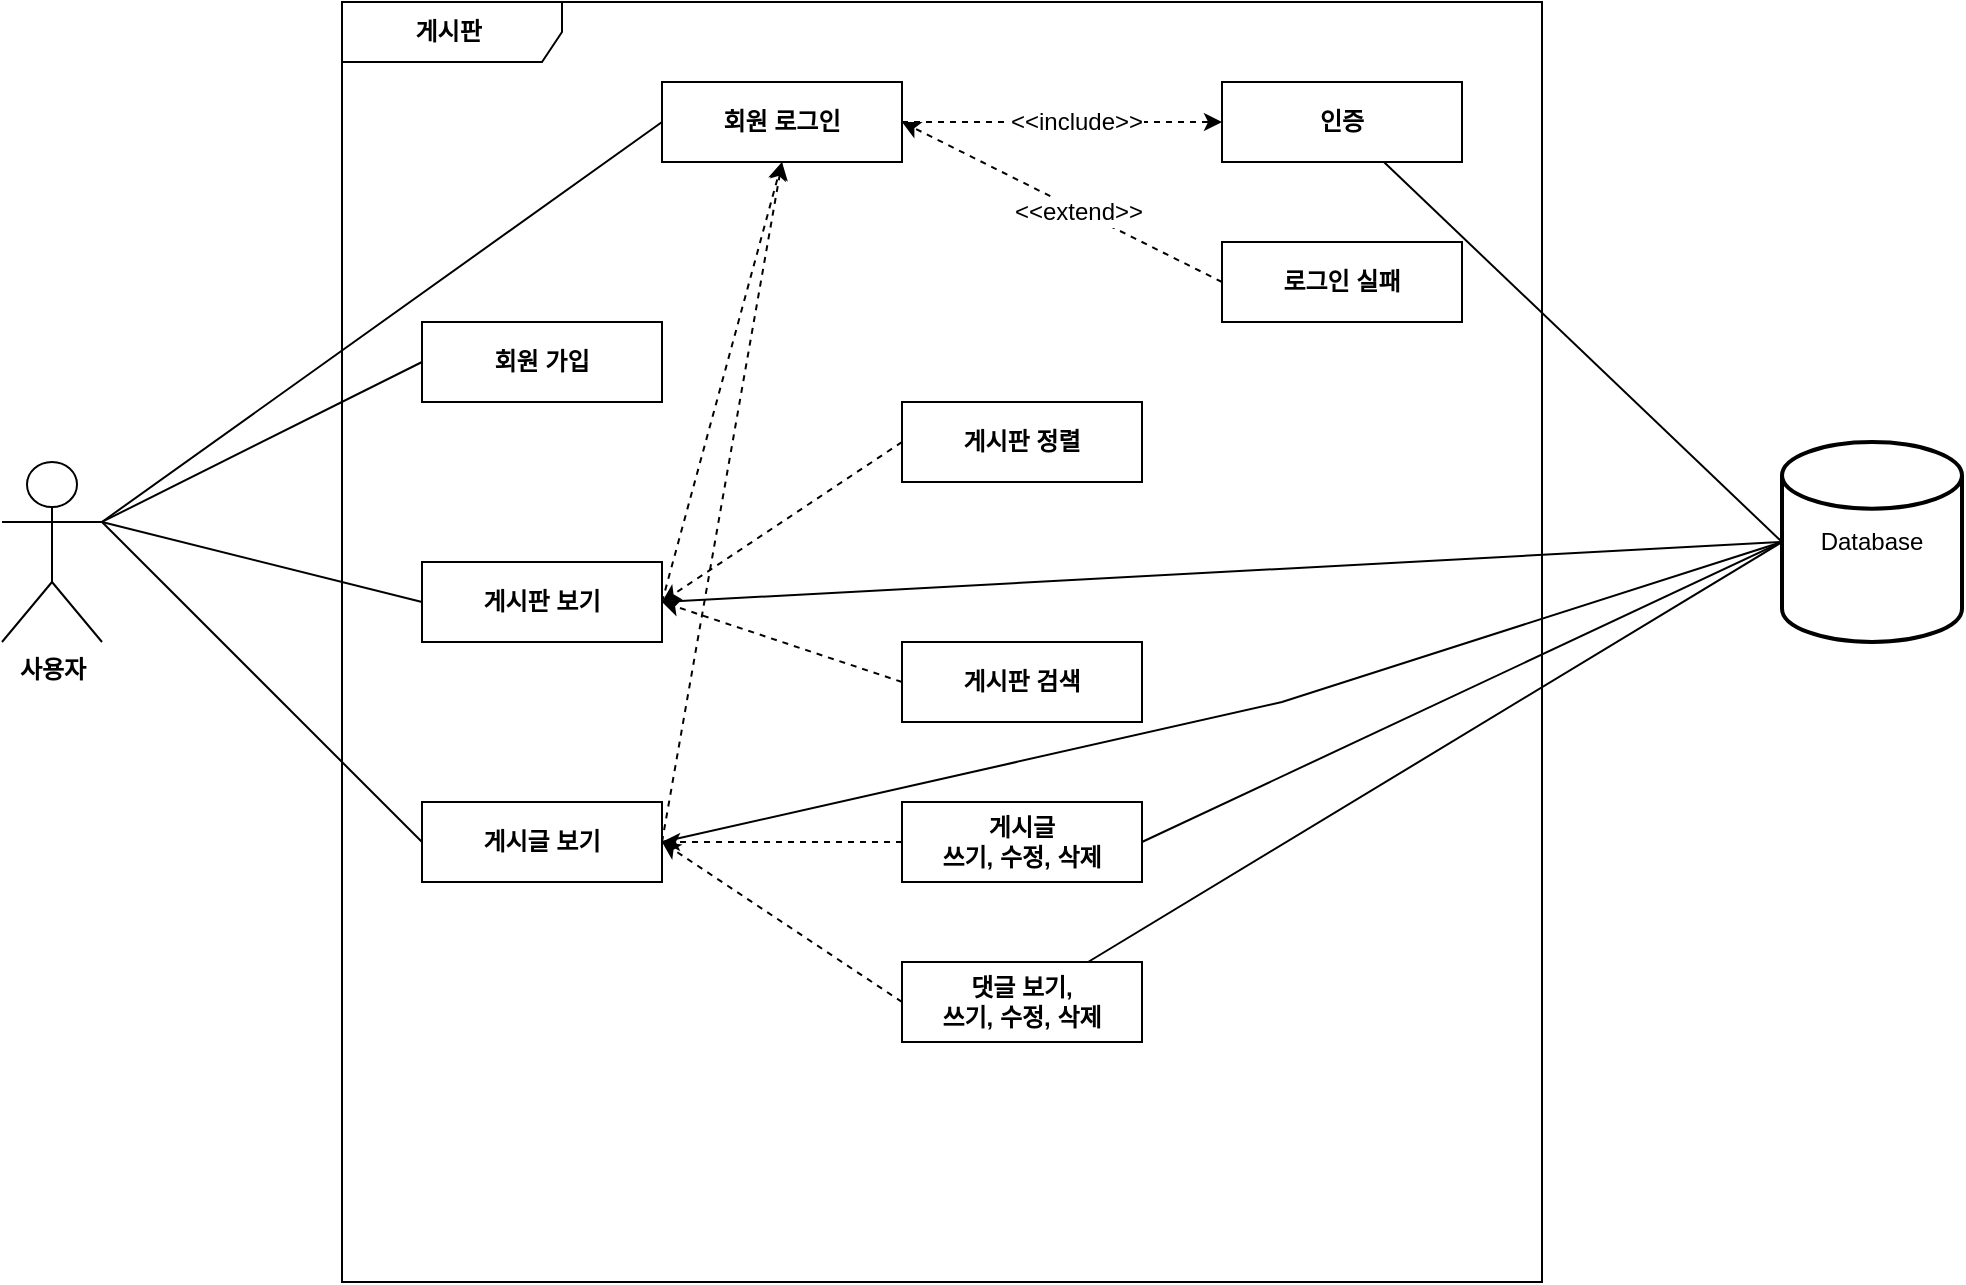 <mxfile version="24.7.17">
  <diagram name="페이지-1" id="5kqmt0av6zSs7ErOAXew">
    <mxGraphModel dx="2199" dy="786" grid="1" gridSize="10" guides="1" tooltips="1" connect="1" arrows="1" fold="1" page="1" pageScale="1" pageWidth="827" pageHeight="1169" math="0" shadow="0">
      <root>
        <mxCell id="0" />
        <mxCell id="1" parent="0" />
        <mxCell id="1Lj7Zdfp8HO8uHjbnX9u-1" value="&lt;b&gt;사용자&lt;/b&gt;" style="shape=umlActor;verticalLabelPosition=bottom;verticalAlign=top;html=1;" vertex="1" parent="1">
          <mxGeometry x="-10" y="310" width="50" height="90" as="geometry" />
        </mxCell>
        <mxCell id="1Lj7Zdfp8HO8uHjbnX9u-2" value="&lt;b&gt;게시판&amp;nbsp;&lt;/b&gt;" style="shape=umlFrame;whiteSpace=wrap;html=1;pointerEvents=0;width=110;height=30;" vertex="1" parent="1">
          <mxGeometry x="160" y="80" width="600" height="640" as="geometry" />
        </mxCell>
        <mxCell id="1Lj7Zdfp8HO8uHjbnX9u-3" value="&lt;b&gt;회원 가입&lt;/b&gt;" style="rounded=0;whiteSpace=wrap;html=1;arcSize=40;" vertex="1" parent="1">
          <mxGeometry x="200" y="240" width="120" height="40" as="geometry" />
        </mxCell>
        <mxCell id="1Lj7Zdfp8HO8uHjbnX9u-18" style="rounded=0;orthogonalLoop=1;jettySize=auto;html=1;exitX=0;exitY=0.5;exitDx=0;exitDy=0;fontFamily=Helvetica;fontSize=12;fontColor=#000000;endArrow=none;endFill=0;entryX=1;entryY=0.333;entryDx=0;entryDy=0;entryPerimeter=0;" edge="1" parent="1" source="1Lj7Zdfp8HO8uHjbnX9u-7" target="1Lj7Zdfp8HO8uHjbnX9u-1">
          <mxGeometry relative="1" as="geometry">
            <mxPoint x="40" y="310" as="targetPoint" />
          </mxGeometry>
        </mxCell>
        <mxCell id="1Lj7Zdfp8HO8uHjbnX9u-24" style="rounded=0;orthogonalLoop=1;jettySize=auto;html=1;exitX=1;exitY=0.5;exitDx=0;exitDy=0;entryX=0.5;entryY=1;entryDx=0;entryDy=0;fontFamily=Helvetica;fontSize=12;fontColor=#000000;dashed=1;" edge="1" parent="1" source="1Lj7Zdfp8HO8uHjbnX9u-7" target="1Lj7Zdfp8HO8uHjbnX9u-9">
          <mxGeometry relative="1" as="geometry" />
        </mxCell>
        <mxCell id="1Lj7Zdfp8HO8uHjbnX9u-35" style="rounded=0;orthogonalLoop=1;jettySize=auto;html=1;exitX=1;exitY=0.5;exitDx=0;exitDy=0;fontFamily=Helvetica;fontSize=12;fontColor=#000000;endArrow=none;endFill=0;entryX=0;entryY=0.5;entryDx=0;entryDy=0;entryPerimeter=0;" edge="1" parent="1" source="1Lj7Zdfp8HO8uHjbnX9u-7" target="1Lj7Zdfp8HO8uHjbnX9u-32">
          <mxGeometry relative="1" as="geometry">
            <mxPoint x="920" y="280" as="targetPoint" />
          </mxGeometry>
        </mxCell>
        <mxCell id="1Lj7Zdfp8HO8uHjbnX9u-7" value="&lt;b&gt;게시판 보기&lt;/b&gt;" style="rounded=0;whiteSpace=wrap;html=1;arcSize=40;" vertex="1" parent="1">
          <mxGeometry x="200" y="360" width="120" height="40" as="geometry" />
        </mxCell>
        <mxCell id="1Lj7Zdfp8HO8uHjbnX9u-19" style="rounded=0;orthogonalLoop=1;jettySize=auto;html=1;exitX=0;exitY=0.5;exitDx=0;exitDy=0;fontFamily=Helvetica;fontSize=12;fontColor=#000000;endArrow=none;endFill=0;entryX=1;entryY=0.333;entryDx=0;entryDy=0;entryPerimeter=0;" edge="1" parent="1" source="1Lj7Zdfp8HO8uHjbnX9u-8" target="1Lj7Zdfp8HO8uHjbnX9u-1">
          <mxGeometry relative="1" as="geometry">
            <mxPoint x="40" y="340" as="targetPoint" />
          </mxGeometry>
        </mxCell>
        <mxCell id="1Lj7Zdfp8HO8uHjbnX9u-25" style="rounded=0;orthogonalLoop=1;jettySize=auto;html=1;exitX=1;exitY=0.5;exitDx=0;exitDy=0;fontFamily=Helvetica;fontSize=12;fontColor=#000000;dashed=1;" edge="1" parent="1" source="1Lj7Zdfp8HO8uHjbnX9u-8">
          <mxGeometry relative="1" as="geometry">
            <mxPoint x="380" y="160" as="targetPoint" />
          </mxGeometry>
        </mxCell>
        <mxCell id="1Lj7Zdfp8HO8uHjbnX9u-8" value="&lt;b&gt;게시글 보기&lt;/b&gt;" style="rounded=0;whiteSpace=wrap;html=1;arcSize=40;" vertex="1" parent="1">
          <mxGeometry x="200" y="480" width="120" height="40" as="geometry" />
        </mxCell>
        <mxCell id="1Lj7Zdfp8HO8uHjbnX9u-17" style="rounded=0;orthogonalLoop=1;jettySize=auto;html=1;fontFamily=Helvetica;fontSize=12;fontColor=#000000;endArrow=none;endFill=0;exitX=0;exitY=0.5;exitDx=0;exitDy=0;entryX=1;entryY=0.333;entryDx=0;entryDy=0;entryPerimeter=0;" edge="1" parent="1" source="1Lj7Zdfp8HO8uHjbnX9u-9" target="1Lj7Zdfp8HO8uHjbnX9u-1">
          <mxGeometry relative="1" as="geometry">
            <mxPoint x="40" y="310" as="targetPoint" />
          </mxGeometry>
        </mxCell>
        <mxCell id="1Lj7Zdfp8HO8uHjbnX9u-20" style="rounded=0;orthogonalLoop=1;jettySize=auto;html=1;exitX=1;exitY=0.5;exitDx=0;exitDy=0;entryX=0;entryY=0.5;entryDx=0;entryDy=0;fontFamily=Helvetica;fontSize=12;fontColor=#000000;endArrow=classic;endFill=1;dashed=1;" edge="1" parent="1" source="1Lj7Zdfp8HO8uHjbnX9u-9" target="1Lj7Zdfp8HO8uHjbnX9u-10">
          <mxGeometry relative="1" as="geometry" />
        </mxCell>
        <mxCell id="1Lj7Zdfp8HO8uHjbnX9u-22" value="&amp;lt;&amp;lt;include&amp;gt;&amp;gt;" style="edgeLabel;html=1;align=center;verticalAlign=middle;resizable=0;points=[];rounded=1;strokeColor=#ff0000;arcSize=40;fontFamily=Helvetica;fontSize=12;fontColor=#000000;fillColor=#ffffc0;" vertex="1" connectable="0" parent="1Lj7Zdfp8HO8uHjbnX9u-20">
          <mxGeometry x="0.087" relative="1" as="geometry">
            <mxPoint as="offset" />
          </mxGeometry>
        </mxCell>
        <mxCell id="1Lj7Zdfp8HO8uHjbnX9u-9" value="&lt;b&gt;회원 로그인&lt;/b&gt;" style="rounded=0;whiteSpace=wrap;html=1;arcSize=40;" vertex="1" parent="1">
          <mxGeometry x="320" y="120" width="120" height="40" as="geometry" />
        </mxCell>
        <mxCell id="1Lj7Zdfp8HO8uHjbnX9u-10" value="&lt;b&gt;인증&lt;/b&gt;" style="rounded=0;whiteSpace=wrap;html=1;arcSize=40;" vertex="1" parent="1">
          <mxGeometry x="600" y="120" width="120" height="40" as="geometry" />
        </mxCell>
        <mxCell id="1Lj7Zdfp8HO8uHjbnX9u-21" style="rounded=0;orthogonalLoop=1;jettySize=auto;html=1;exitX=0;exitY=0.5;exitDx=0;exitDy=0;entryX=1;entryY=0.5;entryDx=0;entryDy=0;fontFamily=Helvetica;fontSize=12;fontColor=#000000;endArrow=classic;endFill=1;dashed=1;" edge="1" parent="1" source="1Lj7Zdfp8HO8uHjbnX9u-11" target="1Lj7Zdfp8HO8uHjbnX9u-9">
          <mxGeometry relative="1" as="geometry" />
        </mxCell>
        <mxCell id="1Lj7Zdfp8HO8uHjbnX9u-23" value="&amp;lt;&amp;lt;extend&amp;gt;&amp;gt;" style="edgeLabel;html=1;align=center;verticalAlign=middle;resizable=0;points=[];rounded=1;strokeColor=#ff0000;arcSize=40;fontFamily=Helvetica;fontSize=12;fontColor=#000000;fillColor=#ffffc0;" vertex="1" connectable="0" parent="1Lj7Zdfp8HO8uHjbnX9u-21">
          <mxGeometry x="-0.105" y="1" relative="1" as="geometry">
            <mxPoint as="offset" />
          </mxGeometry>
        </mxCell>
        <mxCell id="1Lj7Zdfp8HO8uHjbnX9u-11" value="&lt;b&gt;로그인 실패&lt;/b&gt;" style="rounded=0;whiteSpace=wrap;html=1;arcSize=40;" vertex="1" parent="1">
          <mxGeometry x="600" y="200" width="120" height="40" as="geometry" />
        </mxCell>
        <mxCell id="1Lj7Zdfp8HO8uHjbnX9u-26" style="rounded=0;orthogonalLoop=1;jettySize=auto;html=1;exitX=0;exitY=0.5;exitDx=0;exitDy=0;entryX=1;entryY=0.5;entryDx=0;entryDy=0;fontFamily=Helvetica;fontSize=12;fontColor=#000000;dashed=1;" edge="1" parent="1" source="1Lj7Zdfp8HO8uHjbnX9u-12" target="1Lj7Zdfp8HO8uHjbnX9u-7">
          <mxGeometry relative="1" as="geometry" />
        </mxCell>
        <mxCell id="1Lj7Zdfp8HO8uHjbnX9u-12" value="&lt;b&gt;게시판 정렬&lt;/b&gt;" style="rounded=0;whiteSpace=wrap;html=1;arcSize=40;" vertex="1" parent="1">
          <mxGeometry x="440" y="280" width="120" height="40" as="geometry" />
        </mxCell>
        <mxCell id="1Lj7Zdfp8HO8uHjbnX9u-27" style="rounded=0;orthogonalLoop=1;jettySize=auto;html=1;exitX=0;exitY=0.5;exitDx=0;exitDy=0;entryX=1;entryY=0.5;entryDx=0;entryDy=0;fontFamily=Helvetica;fontSize=12;fontColor=#000000;dashed=1;" edge="1" parent="1" source="1Lj7Zdfp8HO8uHjbnX9u-13" target="1Lj7Zdfp8HO8uHjbnX9u-7">
          <mxGeometry relative="1" as="geometry" />
        </mxCell>
        <mxCell id="1Lj7Zdfp8HO8uHjbnX9u-13" value="&lt;b&gt;게시판 검색&lt;/b&gt;" style="rounded=0;whiteSpace=wrap;html=1;arcSize=40;" vertex="1" parent="1">
          <mxGeometry x="440" y="400" width="120" height="40" as="geometry" />
        </mxCell>
        <mxCell id="1Lj7Zdfp8HO8uHjbnX9u-28" style="rounded=0;orthogonalLoop=1;jettySize=auto;html=1;entryX=1;entryY=0.5;entryDx=0;entryDy=0;fontFamily=Helvetica;fontSize=12;fontColor=#000000;dashed=1;" edge="1" parent="1" source="1Lj7Zdfp8HO8uHjbnX9u-14" target="1Lj7Zdfp8HO8uHjbnX9u-8">
          <mxGeometry relative="1" as="geometry" />
        </mxCell>
        <mxCell id="1Lj7Zdfp8HO8uHjbnX9u-14" value="&lt;b&gt;게시글&lt;br&gt;쓰기, 수정, 삭제&lt;/b&gt;" style="rounded=0;whiteSpace=wrap;html=1;arcSize=40;" vertex="1" parent="1">
          <mxGeometry x="440" y="480" width="120" height="40" as="geometry" />
        </mxCell>
        <mxCell id="1Lj7Zdfp8HO8uHjbnX9u-29" style="rounded=0;orthogonalLoop=1;jettySize=auto;html=1;exitX=0;exitY=0.5;exitDx=0;exitDy=0;fontFamily=Helvetica;fontSize=12;fontColor=#000000;dashed=1;" edge="1" parent="1" source="1Lj7Zdfp8HO8uHjbnX9u-15">
          <mxGeometry relative="1" as="geometry">
            <mxPoint x="320" y="500" as="targetPoint" />
          </mxGeometry>
        </mxCell>
        <mxCell id="1Lj7Zdfp8HO8uHjbnX9u-15" value="&lt;b&gt;댓글 보기,&lt;br&gt;쓰기, 수정, 삭제&lt;/b&gt;" style="rounded=0;whiteSpace=wrap;html=1;arcSize=40;" vertex="1" parent="1">
          <mxGeometry x="440" y="560" width="120" height="40" as="geometry" />
        </mxCell>
        <mxCell id="1Lj7Zdfp8HO8uHjbnX9u-16" style="rounded=0;orthogonalLoop=1;jettySize=auto;html=1;exitX=0;exitY=0.5;exitDx=0;exitDy=0;entryX=1;entryY=0.333;entryDx=0;entryDy=0;entryPerimeter=0;fontFamily=Helvetica;fontSize=12;fontColor=#000000;endArrow=none;endFill=0;" edge="1" parent="1" source="1Lj7Zdfp8HO8uHjbnX9u-3" target="1Lj7Zdfp8HO8uHjbnX9u-1">
          <mxGeometry relative="1" as="geometry" />
        </mxCell>
        <mxCell id="1Lj7Zdfp8HO8uHjbnX9u-32" value="Database" style="strokeWidth=2;html=1;shape=mxgraph.flowchart.database;whiteSpace=wrap;rounded=1;align=center;verticalAlign=middle;arcSize=40;fontFamily=Helvetica;fontSize=12;" vertex="1" parent="1">
          <mxGeometry x="880" y="300" width="90" height="100" as="geometry" />
        </mxCell>
        <mxCell id="1Lj7Zdfp8HO8uHjbnX9u-34" style="rounded=0;orthogonalLoop=1;jettySize=auto;html=1;entryX=0;entryY=0.5;entryDx=0;entryDy=0;entryPerimeter=0;fontFamily=Helvetica;fontSize=12;fontColor=#000000;endArrow=none;endFill=0;" edge="1" parent="1" source="1Lj7Zdfp8HO8uHjbnX9u-10" target="1Lj7Zdfp8HO8uHjbnX9u-32">
          <mxGeometry relative="1" as="geometry" />
        </mxCell>
        <mxCell id="1Lj7Zdfp8HO8uHjbnX9u-36" style="rounded=0;orthogonalLoop=1;jettySize=auto;html=1;exitX=1;exitY=0.5;exitDx=0;exitDy=0;entryX=0;entryY=0.5;entryDx=0;entryDy=0;entryPerimeter=0;fontFamily=Helvetica;fontSize=12;fontColor=#000000;endArrow=none;endFill=0;" edge="1" parent="1" source="1Lj7Zdfp8HO8uHjbnX9u-8" target="1Lj7Zdfp8HO8uHjbnX9u-32">
          <mxGeometry relative="1" as="geometry">
            <Array as="points">
              <mxPoint x="630" y="430" />
            </Array>
          </mxGeometry>
        </mxCell>
        <mxCell id="1Lj7Zdfp8HO8uHjbnX9u-37" style="rounded=0;orthogonalLoop=1;jettySize=auto;html=1;exitX=1;exitY=0.5;exitDx=0;exitDy=0;entryX=0;entryY=0.5;entryDx=0;entryDy=0;entryPerimeter=0;fontFamily=Helvetica;fontSize=12;fontColor=#000000;endArrow=none;endFill=0;" edge="1" parent="1" source="1Lj7Zdfp8HO8uHjbnX9u-14" target="1Lj7Zdfp8HO8uHjbnX9u-32">
          <mxGeometry relative="1" as="geometry" />
        </mxCell>
        <mxCell id="1Lj7Zdfp8HO8uHjbnX9u-38" style="rounded=0;orthogonalLoop=1;jettySize=auto;html=1;entryX=0;entryY=0.5;entryDx=0;entryDy=0;entryPerimeter=0;fontFamily=Helvetica;fontSize=12;fontColor=#000000;endArrow=none;endFill=0;" edge="1" parent="1" source="1Lj7Zdfp8HO8uHjbnX9u-15" target="1Lj7Zdfp8HO8uHjbnX9u-32">
          <mxGeometry relative="1" as="geometry" />
        </mxCell>
      </root>
    </mxGraphModel>
  </diagram>
</mxfile>

